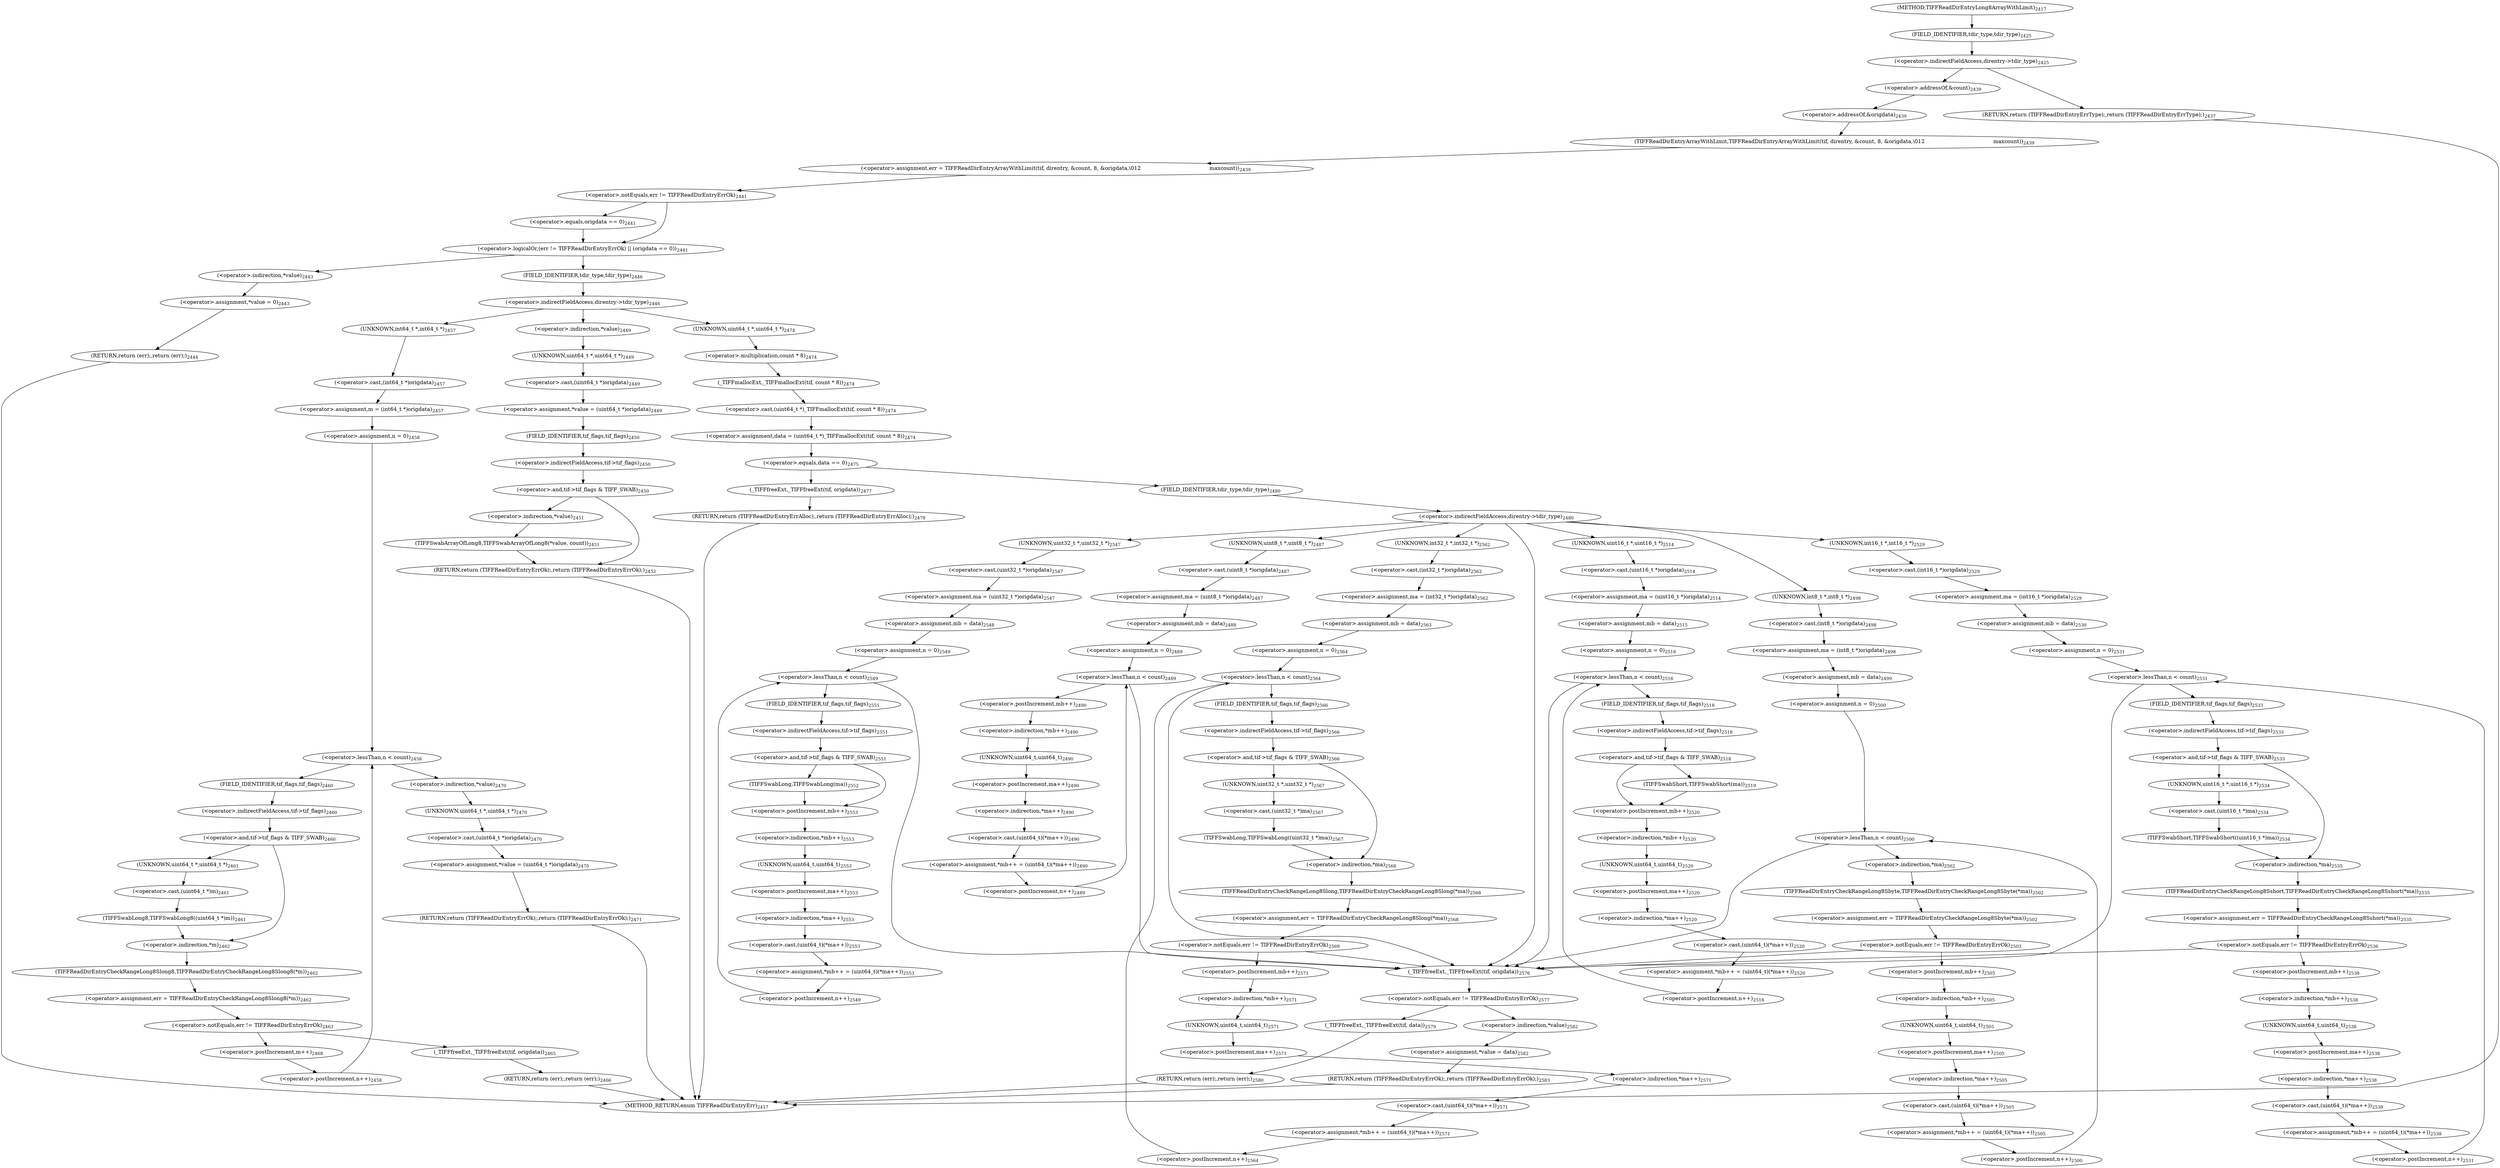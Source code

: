 digraph "TIFFReadDirEntryLong8ArrayWithLimit" {  
"84114" [label = <(&lt;operator&gt;.assignment,err = TIFFReadDirEntryArrayWithLimit(tif, direntry, &amp;count, 8, &amp;origdata,\012                                         maxcount))<SUB>2439</SUB>> ]
"84223" [label = <(&lt;operator&gt;.assignment,data = (uint64_t *)_TIFFmallocExt(tif, count * 8))<SUB>2474</SUB>> ]
"84529" [label = <(_TIFFfreeExt,_TIFFfreeExt(tif, origdata))<SUB>2576</SUB>> ]
"84542" [label = <(&lt;operator&gt;.assignment,*value = data)<SUB>2582</SUB>> ]
"84546" [label = <(RETURN,return (TIFFReadDirEntryErrOk);,return (TIFFReadDirEntryErrOk);)<SUB>2583</SUB>> ]
"84090" [label = <(&lt;operator&gt;.indirectFieldAccess,direntry-&gt;tdir_type)<SUB>2425</SUB>> ]
"84116" [label = <(TIFFReadDirEntryArrayWithLimit,TIFFReadDirEntryArrayWithLimit(tif, direntry, &amp;count, 8, &amp;origdata,\012                                         maxcount))<SUB>2439</SUB>> ]
"84126" [label = <(&lt;operator&gt;.logicalOr,(err != TIFFReadDirEntryErrOk) || (origdata == 0))<SUB>2441</SUB>> ]
"84141" [label = <(&lt;operator&gt;.indirectFieldAccess,direntry-&gt;tdir_type)<SUB>2446</SUB>> ]
"84225" [label = <(&lt;operator&gt;.cast,(uint64_t *)_TIFFmallocExt(tif, count * 8))<SUB>2474</SUB>> ]
"84233" [label = <(&lt;operator&gt;.equals,data == 0)<SUB>2475</SUB>> ]
"84243" [label = <(&lt;operator&gt;.indirectFieldAccess,direntry-&gt;tdir_type)<SUB>2480</SUB>> ]
"84533" [label = <(&lt;operator&gt;.notEquals,err != TIFFReadDirEntryErrOk)<SUB>2577</SUB>> ]
"84543" [label = <(&lt;operator&gt;.indirection,*value)<SUB>2582</SUB>> ]
"84092" [label = <(FIELD_IDENTIFIER,tdir_type,tdir_type)<SUB>2425</SUB>> ]
"84112" [label = <(RETURN,return (TIFFReadDirEntryErrType);,return (TIFFReadDirEntryErrType);)<SUB>2437</SUB>> ]
"84119" [label = <(&lt;operator&gt;.addressOf,&amp;count)<SUB>2439</SUB>> ]
"84122" [label = <(&lt;operator&gt;.addressOf,&amp;origdata)<SUB>2439</SUB>> ]
"84127" [label = <(&lt;operator&gt;.notEquals,err != TIFFReadDirEntryErrOk)<SUB>2441</SUB>> ]
"84130" [label = <(&lt;operator&gt;.equals,origdata == 0)<SUB>2441</SUB>> ]
"84134" [label = <(&lt;operator&gt;.assignment,*value = 0)<SUB>2443</SUB>> ]
"84138" [label = <(RETURN,return (err);,return (err);)<SUB>2444</SUB>> ]
"84143" [label = <(FIELD_IDENTIFIER,tdir_type,tdir_type)<SUB>2446</SUB>> ]
"84147" [label = <(&lt;operator&gt;.assignment,*value = (uint64_t *)origdata)<SUB>2449</SUB>> ]
"84164" [label = <(RETURN,return (TIFFReadDirEntryErrOk);,return (TIFFReadDirEntryErrOk);)<SUB>2452</SUB>> ]
"84226" [label = <(UNKNOWN,uint64_t *,uint64_t *)<SUB>2474</SUB>> ]
"84227" [label = <(_TIFFmallocExt,_TIFFmallocExt(tif, count * 8))<SUB>2474</SUB>> ]
"84237" [label = <(_TIFFfreeExt,_TIFFfreeExt(tif, origdata))<SUB>2477</SUB>> ]
"84240" [label = <(RETURN,return (TIFFReadDirEntryErrAlloc);,return (TIFFReadDirEntryErrAlloc);)<SUB>2478</SUB>> ]
"84245" [label = <(FIELD_IDENTIFIER,tdir_type,tdir_type)<SUB>2480</SUB>> ]
"84537" [label = <(_TIFFfreeExt,_TIFFfreeExt(tif, data))<SUB>2579</SUB>> ]
"84540" [label = <(RETURN,return (err);,return (err);)<SUB>2580</SUB>> ]
"84135" [label = <(&lt;operator&gt;.indirection,*value)<SUB>2443</SUB>> ]
"84148" [label = <(&lt;operator&gt;.indirection,*value)<SUB>2449</SUB>> ]
"84150" [label = <(&lt;operator&gt;.cast,(uint64_t *)origdata)<SUB>2449</SUB>> ]
"84154" [label = <(&lt;operator&gt;.and,tif-&gt;tif_flags &amp; TIFF_SWAB)<SUB>2450</SUB>> ]
"84171" [label = <(&lt;operator&gt;.assignment,m = (int64_t *)origdata)<SUB>2457</SUB>> ]
"84215" [label = <(&lt;operator&gt;.assignment,*value = (uint64_t *)origdata)<SUB>2470</SUB>> ]
"84221" [label = <(RETURN,return (TIFFReadDirEntryErrOk);,return (TIFFReadDirEntryErrOk);)<SUB>2471</SUB>> ]
"84229" [label = <(&lt;operator&gt;.multiplication,count * 8)<SUB>2474</SUB>> ]
"84253" [label = <(&lt;operator&gt;.assignment,ma = (uint8_t *)origdata)<SUB>2487</SUB>> ]
"84258" [label = <(&lt;operator&gt;.assignment,mb = data)<SUB>2488</SUB>> ]
"84287" [label = <(&lt;operator&gt;.assignment,ma = (int8_t *)origdata)<SUB>2498</SUB>> ]
"84292" [label = <(&lt;operator&gt;.assignment,mb = data)<SUB>2499</SUB>> ]
"84333" [label = <(&lt;operator&gt;.assignment,ma = (uint16_t *)origdata)<SUB>2514</SUB>> ]
"84338" [label = <(&lt;operator&gt;.assignment,mb = data)<SUB>2515</SUB>> ]
"84377" [label = <(&lt;operator&gt;.assignment,ma = (int16_t *)origdata)<SUB>2529</SUB>> ]
"84382" [label = <(&lt;operator&gt;.assignment,mb = data)<SUB>2530</SUB>> ]
"84434" [label = <(&lt;operator&gt;.assignment,ma = (uint32_t *)origdata)<SUB>2547</SUB>> ]
"84439" [label = <(&lt;operator&gt;.assignment,mb = data)<SUB>2548</SUB>> ]
"84478" [label = <(&lt;operator&gt;.assignment,ma = (int32_t *)origdata)<SUB>2562</SUB>> ]
"84483" [label = <(&lt;operator&gt;.assignment,mb = data)<SUB>2563</SUB>> ]
"84151" [label = <(UNKNOWN,uint64_t *,uint64_t *)<SUB>2449</SUB>> ]
"84155" [label = <(&lt;operator&gt;.indirectFieldAccess,tif-&gt;tif_flags)<SUB>2450</SUB>> ]
"84160" [label = <(TIFFSwabArrayOfLong8,TIFFSwabArrayOfLong8(*value, count))<SUB>2451</SUB>> ]
"84173" [label = <(&lt;operator&gt;.cast,(int64_t *)origdata)<SUB>2457</SUB>> ]
"84181" [label = <(&lt;operator&gt;.lessThan,n &lt; count)<SUB>2458</SUB>> ]
"84184" [label = <(&lt;operator&gt;.postIncrement,n++)<SUB>2458</SUB>> ]
"84216" [label = <(&lt;operator&gt;.indirection,*value)<SUB>2470</SUB>> ]
"84218" [label = <(&lt;operator&gt;.cast,(uint64_t *)origdata)<SUB>2470</SUB>> ]
"84255" [label = <(&lt;operator&gt;.cast,(uint8_t *)origdata)<SUB>2487</SUB>> ]
"84266" [label = <(&lt;operator&gt;.lessThan,n &lt; count)<SUB>2489</SUB>> ]
"84269" [label = <(&lt;operator&gt;.postIncrement,n++)<SUB>2489</SUB>> ]
"84271" [label = <(&lt;operator&gt;.assignment,*mb++ = (uint64_t)(*ma++))<SUB>2490</SUB>> ]
"84289" [label = <(&lt;operator&gt;.cast,(int8_t *)origdata)<SUB>2498</SUB>> ]
"84300" [label = <(&lt;operator&gt;.lessThan,n &lt; count)<SUB>2500</SUB>> ]
"84303" [label = <(&lt;operator&gt;.postIncrement,n++)<SUB>2500</SUB>> ]
"84335" [label = <(&lt;operator&gt;.cast,(uint16_t *)origdata)<SUB>2514</SUB>> ]
"84346" [label = <(&lt;operator&gt;.lessThan,n &lt; count)<SUB>2516</SUB>> ]
"84349" [label = <(&lt;operator&gt;.postIncrement,n++)<SUB>2516</SUB>> ]
"84379" [label = <(&lt;operator&gt;.cast,(int16_t *)origdata)<SUB>2529</SUB>> ]
"84390" [label = <(&lt;operator&gt;.lessThan,n &lt; count)<SUB>2531</SUB>> ]
"84393" [label = <(&lt;operator&gt;.postIncrement,n++)<SUB>2531</SUB>> ]
"84436" [label = <(&lt;operator&gt;.cast,(uint32_t *)origdata)<SUB>2547</SUB>> ]
"84447" [label = <(&lt;operator&gt;.lessThan,n &lt; count)<SUB>2549</SUB>> ]
"84450" [label = <(&lt;operator&gt;.postIncrement,n++)<SUB>2549</SUB>> ]
"84480" [label = <(&lt;operator&gt;.cast,(int32_t *)origdata)<SUB>2562</SUB>> ]
"84491" [label = <(&lt;operator&gt;.lessThan,n &lt; count)<SUB>2564</SUB>> ]
"84494" [label = <(&lt;operator&gt;.postIncrement,n++)<SUB>2564</SUB>> ]
"84157" [label = <(FIELD_IDENTIFIER,tif_flags,tif_flags)<SUB>2450</SUB>> ]
"84161" [label = <(&lt;operator&gt;.indirection,*value)<SUB>2451</SUB>> ]
"84174" [label = <(UNKNOWN,int64_t *,int64_t *)<SUB>2457</SUB>> ]
"84178" [label = <(&lt;operator&gt;.assignment,n = 0)<SUB>2458</SUB>> ]
"84198" [label = <(&lt;operator&gt;.assignment,err = TIFFReadDirEntryCheckRangeLong8Slong8(*m))<SUB>2462</SUB>> ]
"84213" [label = <(&lt;operator&gt;.postIncrement,m++)<SUB>2468</SUB>> ]
"84219" [label = <(UNKNOWN,uint64_t *,uint64_t *)<SUB>2470</SUB>> ]
"84256" [label = <(UNKNOWN,uint8_t *,uint8_t *)<SUB>2487</SUB>> ]
"84263" [label = <(&lt;operator&gt;.assignment,n = 0)<SUB>2489</SUB>> ]
"84272" [label = <(&lt;operator&gt;.indirection,*mb++)<SUB>2490</SUB>> ]
"84275" [label = <(&lt;operator&gt;.cast,(uint64_t)(*ma++))<SUB>2490</SUB>> ]
"84290" [label = <(UNKNOWN,int8_t *,int8_t *)<SUB>2498</SUB>> ]
"84297" [label = <(&lt;operator&gt;.assignment,n = 0)<SUB>2500</SUB>> ]
"84306" [label = <(&lt;operator&gt;.assignment,err = TIFFReadDirEntryCheckRangeLong8Sbyte(*ma))<SUB>2502</SUB>> ]
"84317" [label = <(&lt;operator&gt;.assignment,*mb++ = (uint64_t)(*ma++))<SUB>2505</SUB>> ]
"84336" [label = <(UNKNOWN,uint16_t *,uint16_t *)<SUB>2514</SUB>> ]
"84343" [label = <(&lt;operator&gt;.assignment,n = 0)<SUB>2516</SUB>> ]
"84361" [label = <(&lt;operator&gt;.assignment,*mb++ = (uint64_t)(*ma++))<SUB>2520</SUB>> ]
"84380" [label = <(UNKNOWN,int16_t *,int16_t *)<SUB>2529</SUB>> ]
"84387" [label = <(&lt;operator&gt;.assignment,n = 0)<SUB>2531</SUB>> ]
"84407" [label = <(&lt;operator&gt;.assignment,err = TIFFReadDirEntryCheckRangeLong8Sshort(*ma))<SUB>2535</SUB>> ]
"84418" [label = <(&lt;operator&gt;.assignment,*mb++ = (uint64_t)(*ma++))<SUB>2538</SUB>> ]
"84437" [label = <(UNKNOWN,uint32_t *,uint32_t *)<SUB>2547</SUB>> ]
"84444" [label = <(&lt;operator&gt;.assignment,n = 0)<SUB>2549</SUB>> ]
"84462" [label = <(&lt;operator&gt;.assignment,*mb++ = (uint64_t)(*ma++))<SUB>2553</SUB>> ]
"84481" [label = <(UNKNOWN,int32_t *,int32_t *)<SUB>2562</SUB>> ]
"84488" [label = <(&lt;operator&gt;.assignment,n = 0)<SUB>2564</SUB>> ]
"84508" [label = <(&lt;operator&gt;.assignment,err = TIFFReadDirEntryCheckRangeLong8Slong(*ma))<SUB>2568</SUB>> ]
"84519" [label = <(&lt;operator&gt;.assignment,*mb++ = (uint64_t)(*ma++))<SUB>2571</SUB>> ]
"84188" [label = <(&lt;operator&gt;.and,tif-&gt;tif_flags &amp; TIFF_SWAB)<SUB>2460</SUB>> ]
"84200" [label = <(TIFFReadDirEntryCheckRangeLong8Slong8,TIFFReadDirEntryCheckRangeLong8Slong8(*m))<SUB>2462</SUB>> ]
"84204" [label = <(&lt;operator&gt;.notEquals,err != TIFFReadDirEntryErrOk)<SUB>2463</SUB>> ]
"84273" [label = <(&lt;operator&gt;.postIncrement,mb++)<SUB>2490</SUB>> ]
"84276" [label = <(UNKNOWN,uint64_t,uint64_t)<SUB>2490</SUB>> ]
"84277" [label = <(&lt;operator&gt;.indirection,*ma++)<SUB>2490</SUB>> ]
"84308" [label = <(TIFFReadDirEntryCheckRangeLong8Sbyte,TIFFReadDirEntryCheckRangeLong8Sbyte(*ma))<SUB>2502</SUB>> ]
"84312" [label = <(&lt;operator&gt;.notEquals,err != TIFFReadDirEntryErrOk)<SUB>2503</SUB>> ]
"84318" [label = <(&lt;operator&gt;.indirection,*mb++)<SUB>2505</SUB>> ]
"84321" [label = <(&lt;operator&gt;.cast,(uint64_t)(*ma++))<SUB>2505</SUB>> ]
"84353" [label = <(&lt;operator&gt;.and,tif-&gt;tif_flags &amp; TIFF_SWAB)<SUB>2518</SUB>> ]
"84362" [label = <(&lt;operator&gt;.indirection,*mb++)<SUB>2520</SUB>> ]
"84365" [label = <(&lt;operator&gt;.cast,(uint64_t)(*ma++))<SUB>2520</SUB>> ]
"84397" [label = <(&lt;operator&gt;.and,tif-&gt;tif_flags &amp; TIFF_SWAB)<SUB>2533</SUB>> ]
"84409" [label = <(TIFFReadDirEntryCheckRangeLong8Sshort,TIFFReadDirEntryCheckRangeLong8Sshort(*ma))<SUB>2535</SUB>> ]
"84413" [label = <(&lt;operator&gt;.notEquals,err != TIFFReadDirEntryErrOk)<SUB>2536</SUB>> ]
"84419" [label = <(&lt;operator&gt;.indirection,*mb++)<SUB>2538</SUB>> ]
"84422" [label = <(&lt;operator&gt;.cast,(uint64_t)(*ma++))<SUB>2538</SUB>> ]
"84454" [label = <(&lt;operator&gt;.and,tif-&gt;tif_flags &amp; TIFF_SWAB)<SUB>2551</SUB>> ]
"84463" [label = <(&lt;operator&gt;.indirection,*mb++)<SUB>2553</SUB>> ]
"84466" [label = <(&lt;operator&gt;.cast,(uint64_t)(*ma++))<SUB>2553</SUB>> ]
"84498" [label = <(&lt;operator&gt;.and,tif-&gt;tif_flags &amp; TIFF_SWAB)<SUB>2566</SUB>> ]
"84510" [label = <(TIFFReadDirEntryCheckRangeLong8Slong,TIFFReadDirEntryCheckRangeLong8Slong(*ma))<SUB>2568</SUB>> ]
"84514" [label = <(&lt;operator&gt;.notEquals,err != TIFFReadDirEntryErrOk)<SUB>2569</SUB>> ]
"84520" [label = <(&lt;operator&gt;.indirection,*mb++)<SUB>2571</SUB>> ]
"84523" [label = <(&lt;operator&gt;.cast,(uint64_t)(*ma++))<SUB>2571</SUB>> ]
"84189" [label = <(&lt;operator&gt;.indirectFieldAccess,tif-&gt;tif_flags)<SUB>2460</SUB>> ]
"84194" [label = <(TIFFSwabLong8,TIFFSwabLong8((uint64_t *)m))<SUB>2461</SUB>> ]
"84201" [label = <(&lt;operator&gt;.indirection,*m)<SUB>2462</SUB>> ]
"84208" [label = <(_TIFFfreeExt,_TIFFfreeExt(tif, origdata))<SUB>2465</SUB>> ]
"84211" [label = <(RETURN,return (err);,return (err);)<SUB>2466</SUB>> ]
"84278" [label = <(&lt;operator&gt;.postIncrement,ma++)<SUB>2490</SUB>> ]
"84309" [label = <(&lt;operator&gt;.indirection,*ma)<SUB>2502</SUB>> ]
"84319" [label = <(&lt;operator&gt;.postIncrement,mb++)<SUB>2505</SUB>> ]
"84322" [label = <(UNKNOWN,uint64_t,uint64_t)<SUB>2505</SUB>> ]
"84323" [label = <(&lt;operator&gt;.indirection,*ma++)<SUB>2505</SUB>> ]
"84354" [label = <(&lt;operator&gt;.indirectFieldAccess,tif-&gt;tif_flags)<SUB>2518</SUB>> ]
"84359" [label = <(TIFFSwabShort,TIFFSwabShort(ma))<SUB>2519</SUB>> ]
"84363" [label = <(&lt;operator&gt;.postIncrement,mb++)<SUB>2520</SUB>> ]
"84366" [label = <(UNKNOWN,uint64_t,uint64_t)<SUB>2520</SUB>> ]
"84367" [label = <(&lt;operator&gt;.indirection,*ma++)<SUB>2520</SUB>> ]
"84398" [label = <(&lt;operator&gt;.indirectFieldAccess,tif-&gt;tif_flags)<SUB>2533</SUB>> ]
"84403" [label = <(TIFFSwabShort,TIFFSwabShort((uint16_t *)ma))<SUB>2534</SUB>> ]
"84410" [label = <(&lt;operator&gt;.indirection,*ma)<SUB>2535</SUB>> ]
"84420" [label = <(&lt;operator&gt;.postIncrement,mb++)<SUB>2538</SUB>> ]
"84423" [label = <(UNKNOWN,uint64_t,uint64_t)<SUB>2538</SUB>> ]
"84424" [label = <(&lt;operator&gt;.indirection,*ma++)<SUB>2538</SUB>> ]
"84455" [label = <(&lt;operator&gt;.indirectFieldAccess,tif-&gt;tif_flags)<SUB>2551</SUB>> ]
"84460" [label = <(TIFFSwabLong,TIFFSwabLong(ma))<SUB>2552</SUB>> ]
"84464" [label = <(&lt;operator&gt;.postIncrement,mb++)<SUB>2553</SUB>> ]
"84467" [label = <(UNKNOWN,uint64_t,uint64_t)<SUB>2553</SUB>> ]
"84468" [label = <(&lt;operator&gt;.indirection,*ma++)<SUB>2553</SUB>> ]
"84499" [label = <(&lt;operator&gt;.indirectFieldAccess,tif-&gt;tif_flags)<SUB>2566</SUB>> ]
"84504" [label = <(TIFFSwabLong,TIFFSwabLong((uint32_t *)ma))<SUB>2567</SUB>> ]
"84511" [label = <(&lt;operator&gt;.indirection,*ma)<SUB>2568</SUB>> ]
"84521" [label = <(&lt;operator&gt;.postIncrement,mb++)<SUB>2571</SUB>> ]
"84524" [label = <(UNKNOWN,uint64_t,uint64_t)<SUB>2571</SUB>> ]
"84525" [label = <(&lt;operator&gt;.indirection,*ma++)<SUB>2571</SUB>> ]
"84191" [label = <(FIELD_IDENTIFIER,tif_flags,tif_flags)<SUB>2460</SUB>> ]
"84195" [label = <(&lt;operator&gt;.cast,(uint64_t *)m)<SUB>2461</SUB>> ]
"84324" [label = <(&lt;operator&gt;.postIncrement,ma++)<SUB>2505</SUB>> ]
"84356" [label = <(FIELD_IDENTIFIER,tif_flags,tif_flags)<SUB>2518</SUB>> ]
"84368" [label = <(&lt;operator&gt;.postIncrement,ma++)<SUB>2520</SUB>> ]
"84400" [label = <(FIELD_IDENTIFIER,tif_flags,tif_flags)<SUB>2533</SUB>> ]
"84404" [label = <(&lt;operator&gt;.cast,(uint16_t *)ma)<SUB>2534</SUB>> ]
"84425" [label = <(&lt;operator&gt;.postIncrement,ma++)<SUB>2538</SUB>> ]
"84457" [label = <(FIELD_IDENTIFIER,tif_flags,tif_flags)<SUB>2551</SUB>> ]
"84469" [label = <(&lt;operator&gt;.postIncrement,ma++)<SUB>2553</SUB>> ]
"84501" [label = <(FIELD_IDENTIFIER,tif_flags,tif_flags)<SUB>2566</SUB>> ]
"84505" [label = <(&lt;operator&gt;.cast,(uint32_t *)ma)<SUB>2567</SUB>> ]
"84526" [label = <(&lt;operator&gt;.postIncrement,ma++)<SUB>2571</SUB>> ]
"84196" [label = <(UNKNOWN,uint64_t *,uint64_t *)<SUB>2461</SUB>> ]
"84405" [label = <(UNKNOWN,uint16_t *,uint16_t *)<SUB>2534</SUB>> ]
"84506" [label = <(UNKNOWN,uint32_t *,uint32_t *)<SUB>2567</SUB>> ]
"84079" [label = <(METHOD,TIFFReadDirEntryLong8ArrayWithLimit)<SUB>2417</SUB>> ]
"84548" [label = <(METHOD_RETURN,enum TIFFReadDirEntryErr)<SUB>2417</SUB>> ]
  "84114" -> "84127" 
  "84223" -> "84233" 
  "84529" -> "84533" 
  "84542" -> "84546" 
  "84546" -> "84548" 
  "84090" -> "84119" 
  "84090" -> "84112" 
  "84116" -> "84114" 
  "84126" -> "84135" 
  "84126" -> "84143" 
  "84141" -> "84148" 
  "84141" -> "84174" 
  "84141" -> "84226" 
  "84225" -> "84223" 
  "84233" -> "84237" 
  "84233" -> "84245" 
  "84243" -> "84256" 
  "84243" -> "84290" 
  "84243" -> "84336" 
  "84243" -> "84380" 
  "84243" -> "84437" 
  "84243" -> "84481" 
  "84243" -> "84529" 
  "84533" -> "84537" 
  "84533" -> "84543" 
  "84543" -> "84542" 
  "84092" -> "84090" 
  "84112" -> "84548" 
  "84119" -> "84122" 
  "84122" -> "84116" 
  "84127" -> "84126" 
  "84127" -> "84130" 
  "84130" -> "84126" 
  "84134" -> "84138" 
  "84138" -> "84548" 
  "84143" -> "84141" 
  "84147" -> "84157" 
  "84164" -> "84548" 
  "84226" -> "84229" 
  "84227" -> "84225" 
  "84237" -> "84240" 
  "84240" -> "84548" 
  "84245" -> "84243" 
  "84537" -> "84540" 
  "84540" -> "84548" 
  "84135" -> "84134" 
  "84148" -> "84151" 
  "84150" -> "84147" 
  "84154" -> "84161" 
  "84154" -> "84164" 
  "84171" -> "84178" 
  "84215" -> "84221" 
  "84221" -> "84548" 
  "84229" -> "84227" 
  "84253" -> "84258" 
  "84258" -> "84263" 
  "84287" -> "84292" 
  "84292" -> "84297" 
  "84333" -> "84338" 
  "84338" -> "84343" 
  "84377" -> "84382" 
  "84382" -> "84387" 
  "84434" -> "84439" 
  "84439" -> "84444" 
  "84478" -> "84483" 
  "84483" -> "84488" 
  "84151" -> "84150" 
  "84155" -> "84154" 
  "84160" -> "84164" 
  "84173" -> "84171" 
  "84181" -> "84191" 
  "84181" -> "84216" 
  "84184" -> "84181" 
  "84216" -> "84219" 
  "84218" -> "84215" 
  "84255" -> "84253" 
  "84266" -> "84273" 
  "84266" -> "84529" 
  "84269" -> "84266" 
  "84271" -> "84269" 
  "84289" -> "84287" 
  "84300" -> "84309" 
  "84300" -> "84529" 
  "84303" -> "84300" 
  "84335" -> "84333" 
  "84346" -> "84356" 
  "84346" -> "84529" 
  "84349" -> "84346" 
  "84379" -> "84377" 
  "84390" -> "84400" 
  "84390" -> "84529" 
  "84393" -> "84390" 
  "84436" -> "84434" 
  "84447" -> "84457" 
  "84447" -> "84529" 
  "84450" -> "84447" 
  "84480" -> "84478" 
  "84491" -> "84501" 
  "84491" -> "84529" 
  "84494" -> "84491" 
  "84157" -> "84155" 
  "84161" -> "84160" 
  "84174" -> "84173" 
  "84178" -> "84181" 
  "84198" -> "84204" 
  "84213" -> "84184" 
  "84219" -> "84218" 
  "84256" -> "84255" 
  "84263" -> "84266" 
  "84272" -> "84276" 
  "84275" -> "84271" 
  "84290" -> "84289" 
  "84297" -> "84300" 
  "84306" -> "84312" 
  "84317" -> "84303" 
  "84336" -> "84335" 
  "84343" -> "84346" 
  "84361" -> "84349" 
  "84380" -> "84379" 
  "84387" -> "84390" 
  "84407" -> "84413" 
  "84418" -> "84393" 
  "84437" -> "84436" 
  "84444" -> "84447" 
  "84462" -> "84450" 
  "84481" -> "84480" 
  "84488" -> "84491" 
  "84508" -> "84514" 
  "84519" -> "84494" 
  "84188" -> "84196" 
  "84188" -> "84201" 
  "84200" -> "84198" 
  "84204" -> "84208" 
  "84204" -> "84213" 
  "84273" -> "84272" 
  "84276" -> "84278" 
  "84277" -> "84275" 
  "84308" -> "84306" 
  "84312" -> "84529" 
  "84312" -> "84319" 
  "84318" -> "84322" 
  "84321" -> "84317" 
  "84353" -> "84359" 
  "84353" -> "84363" 
  "84362" -> "84366" 
  "84365" -> "84361" 
  "84397" -> "84405" 
  "84397" -> "84410" 
  "84409" -> "84407" 
  "84413" -> "84529" 
  "84413" -> "84420" 
  "84419" -> "84423" 
  "84422" -> "84418" 
  "84454" -> "84460" 
  "84454" -> "84464" 
  "84463" -> "84467" 
  "84466" -> "84462" 
  "84498" -> "84506" 
  "84498" -> "84511" 
  "84510" -> "84508" 
  "84514" -> "84529" 
  "84514" -> "84521" 
  "84520" -> "84524" 
  "84523" -> "84519" 
  "84189" -> "84188" 
  "84194" -> "84201" 
  "84201" -> "84200" 
  "84208" -> "84211" 
  "84211" -> "84548" 
  "84278" -> "84277" 
  "84309" -> "84308" 
  "84319" -> "84318" 
  "84322" -> "84324" 
  "84323" -> "84321" 
  "84354" -> "84353" 
  "84359" -> "84363" 
  "84363" -> "84362" 
  "84366" -> "84368" 
  "84367" -> "84365" 
  "84398" -> "84397" 
  "84403" -> "84410" 
  "84410" -> "84409" 
  "84420" -> "84419" 
  "84423" -> "84425" 
  "84424" -> "84422" 
  "84455" -> "84454" 
  "84460" -> "84464" 
  "84464" -> "84463" 
  "84467" -> "84469" 
  "84468" -> "84466" 
  "84499" -> "84498" 
  "84504" -> "84511" 
  "84511" -> "84510" 
  "84521" -> "84520" 
  "84524" -> "84526" 
  "84525" -> "84523" 
  "84191" -> "84189" 
  "84195" -> "84194" 
  "84324" -> "84323" 
  "84356" -> "84354" 
  "84368" -> "84367" 
  "84400" -> "84398" 
  "84404" -> "84403" 
  "84425" -> "84424" 
  "84457" -> "84455" 
  "84469" -> "84468" 
  "84501" -> "84499" 
  "84505" -> "84504" 
  "84526" -> "84525" 
  "84196" -> "84195" 
  "84405" -> "84404" 
  "84506" -> "84505" 
  "84079" -> "84092" 
}
